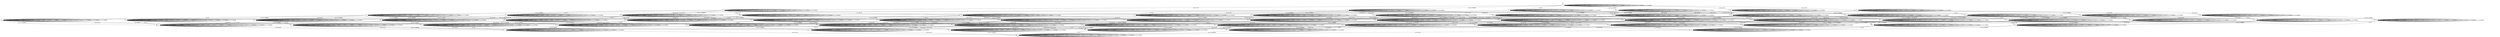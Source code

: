 digraph T2 {
0 [label="0"];
1 [label="1", shape=doublecircle];
2 [label="2"];
3 [label="3"];
4 [label="4"];
5 [label="5"];
6 [label="6"];
7 [label="7"];
8 [label="8"];
9 [label="9"];
10 [label="10"];
11 [label="11"];
12 [label="12"];
13 [label="13"];
14 [label="14"];
15 [label="15"];
16 [label="16"];
17 [label="17"];
18 [label="18"];
19 [label="19"];
20 [label="20"];
21 [label="21"];
22 [label="22"];
23 [label="23"];
24 [label="24"];
25 [label="25"];
26 [label="26"];
27 [label="27"];
28 [label="28"];
29 [label="29"];
30 [label="30"];
31 [label="31"];
32 [label="32"];
33 [label="33"];
34 [label="34"];
35 [label="35"];
36 [label="36"];
37 [label="37"];
38 [label="38"];
39 [label="39"];
40 [label="40"];
41 [label="41"];
42 [label="42"];
43 [label="43"];
44 [label="44"];
45 [label="45"];
46 [label="46"];
47 [label="47"];
48 [label="48"];
49 [label="49"];
50 [label="50"];
51 [label="51"];
52 [label="52"];
53 [label="53"];
54 [label="54"];
55 [label="55"];
56 [label="56"];
57 [label="57"];
58 [label="58"];
59 [label="59"];
60 [label="60"];
61 [label="61"];
62 [label="62"];
63 [label="63"];
0 -> 63  [label="usr1_ai3_re9"];
0 -> 0  [label="usr2_ai1_re18"];
0 -> 0  [label="usr2_ai4_VoidReply"];
0 -> 62  [label="usr1_ai1_VoidReply"];
0 -> 0  [label="usr2_ai1_re20"];
0 -> 0  [label="usr1_ai3_re17"];
0 -> 47  [label="ai1_ce1"];
0 -> 0  [label="usr1_ai3_re29"];
0 -> 0  [label="usr2_ai3_re2"];
0 -> 60  [label="usr2_ai3_re8"];
0 -> 0  [label="usr1_ai3_re36"];
0 -> 0  [label="usr2_ai3_VoidReply"];
0 -> 0  [label="usr2_ai1_VoidReply"];
0 -> 0  [label="usr2_ai1_re1"];
0 -> 58  [label="usr2_ai3_re9"];
0 -> 0  [label="usr2_ai3_re13"];
0 -> 46  [label="usr1_ai2_VoidReply"];
0 -> 0  [label="usr2_ai2_VoidReply"];
0 -> 0  [label="usr1_ai3_VoidReply"];
1 -> 1  [label="usr1_ai3_re9"];
1 -> 1  [label="usr2_ai1_re18"];
1 -> 1  [label="usr2_ai4_VoidReply"];
1 -> 1  [label="usr1_ai1_VoidReply"];
1 -> 1  [label="usr2_ai1_re20"];
1 -> 1  [label="usr1_ai3_re17"];
1 -> 1  [label="ai1_ce1"];
1 -> 1  [label="usr1_ai3_re29"];
1 -> 1  [label="usr2_ai3_re2"];
1 -> 1  [label="usr2_ai3_re8"];
1 -> 1  [label="usr1_ai3_re36"];
1 -> 1  [label="usr2_ai3_VoidReply"];
1 -> 1  [label="usr2_ai1_VoidReply"];
1 -> 1  [label="usr2_ai1_re1"];
1 -> 1  [label="usr2_ai3_re9"];
1 -> 1  [label="usr2_ai3_re13"];
1 -> 1  [label="usr1_ai2_VoidReply"];
1 -> 1  [label="usr2_ai2_VoidReply"];
1 -> 1  [label="usr1_ai3_VoidReply"];
2 -> 1  [label="usr1_ai3_re9"];
2 -> 2  [label="usr2_ai1_re18"];
2 -> 2  [label="usr2_ai4_VoidReply"];
2 -> 2  [label="usr1_ai1_VoidReply"];
2 -> 2  [label="usr2_ai1_re20"];
2 -> 2  [label="usr1_ai3_re17"];
2 -> 2  [label="ai1_ce1"];
2 -> 2  [label="usr1_ai3_re29"];
2 -> 2  [label="usr2_ai3_re2"];
2 -> 2  [label="usr2_ai3_re8"];
2 -> 2  [label="usr1_ai3_re36"];
2 -> 2  [label="usr2_ai3_VoidReply"];
2 -> 2  [label="usr2_ai1_VoidReply"];
2 -> 2  [label="usr2_ai1_re1"];
2 -> 2  [label="usr2_ai3_re9"];
2 -> 2  [label="usr2_ai3_re13"];
2 -> 2  [label="usr1_ai2_VoidReply"];
2 -> 2  [label="usr2_ai2_VoidReply"];
2 -> 2  [label="usr1_ai3_VoidReply"];
3 -> 3  [label="usr1_ai3_re9"];
3 -> 3  [label="usr2_ai1_re18"];
3 -> 3  [label="usr2_ai4_VoidReply"];
3 -> 1  [label="usr1_ai1_VoidReply"];
3 -> 3  [label="usr2_ai1_re20"];
3 -> 3  [label="usr1_ai3_re17"];
3 -> 3  [label="ai1_ce1"];
3 -> 3  [label="usr1_ai3_re29"];
3 -> 3  [label="usr2_ai3_re2"];
3 -> 3  [label="usr2_ai3_re8"];
3 -> 3  [label="usr1_ai3_re36"];
3 -> 3  [label="usr2_ai3_VoidReply"];
3 -> 3  [label="usr2_ai1_VoidReply"];
3 -> 3  [label="usr2_ai1_re1"];
3 -> 3  [label="usr2_ai3_re9"];
3 -> 3  [label="usr2_ai3_re13"];
3 -> 3  [label="usr1_ai2_VoidReply"];
3 -> 3  [label="usr2_ai2_VoidReply"];
3 -> 3  [label="usr1_ai3_VoidReply"];
4 -> 4  [label="usr1_ai3_re9"];
4 -> 4  [label="usr2_ai1_re18"];
4 -> 4  [label="usr2_ai4_VoidReply"];
4 -> 4  [label="usr1_ai1_VoidReply"];
4 -> 4  [label="usr2_ai1_re20"];
4 -> 4  [label="usr1_ai3_re17"];
4 -> 1  [label="ai1_ce1"];
4 -> 4  [label="usr1_ai3_re29"];
4 -> 4  [label="usr2_ai3_re2"];
4 -> 4  [label="usr2_ai3_re8"];
4 -> 4  [label="usr1_ai3_re36"];
4 -> 4  [label="usr2_ai3_VoidReply"];
4 -> 4  [label="usr2_ai1_VoidReply"];
4 -> 4  [label="usr2_ai1_re1"];
4 -> 4  [label="usr2_ai3_re9"];
4 -> 4  [label="usr2_ai3_re13"];
4 -> 4  [label="usr1_ai2_VoidReply"];
4 -> 4  [label="usr2_ai2_VoidReply"];
4 -> 4  [label="usr1_ai3_VoidReply"];
5 -> 5  [label="usr1_ai3_re9"];
5 -> 5  [label="usr2_ai1_re18"];
5 -> 5  [label="usr2_ai4_VoidReply"];
5 -> 5  [label="usr1_ai1_VoidReply"];
5 -> 5  [label="usr2_ai1_re20"];
5 -> 5  [label="usr1_ai3_re17"];
5 -> 5  [label="ai1_ce1"];
5 -> 5  [label="usr1_ai3_re29"];
5 -> 5  [label="usr2_ai3_re2"];
5 -> 1  [label="usr2_ai3_re8"];
5 -> 5  [label="usr1_ai3_re36"];
5 -> 5  [label="usr2_ai3_VoidReply"];
5 -> 5  [label="usr2_ai1_VoidReply"];
5 -> 5  [label="usr2_ai1_re1"];
5 -> 5  [label="usr2_ai3_re9"];
5 -> 5  [label="usr2_ai3_re13"];
5 -> 5  [label="usr1_ai2_VoidReply"];
5 -> 5  [label="usr2_ai2_VoidReply"];
5 -> 5  [label="usr1_ai3_VoidReply"];
6 -> 6  [label="usr1_ai3_re9"];
6 -> 6  [label="usr2_ai1_re18"];
6 -> 6  [label="usr2_ai4_VoidReply"];
6 -> 6  [label="usr1_ai1_VoidReply"];
6 -> 6  [label="usr2_ai1_re20"];
6 -> 6  [label="usr1_ai3_re17"];
6 -> 6  [label="ai1_ce1"];
6 -> 6  [label="usr1_ai3_re29"];
6 -> 6  [label="usr2_ai3_re2"];
6 -> 6  [label="usr2_ai3_re8"];
6 -> 6  [label="usr1_ai3_re36"];
6 -> 6  [label="usr2_ai3_VoidReply"];
6 -> 6  [label="usr2_ai1_VoidReply"];
6 -> 6  [label="usr2_ai1_re1"];
6 -> 1  [label="usr2_ai3_re9"];
6 -> 6  [label="usr2_ai3_re13"];
6 -> 6  [label="usr1_ai2_VoidReply"];
6 -> 6  [label="usr2_ai2_VoidReply"];
6 -> 6  [label="usr1_ai3_VoidReply"];
7 -> 7  [label="usr1_ai3_re9"];
7 -> 7  [label="usr2_ai1_re18"];
7 -> 7  [label="usr2_ai4_VoidReply"];
7 -> 7  [label="usr1_ai1_VoidReply"];
7 -> 7  [label="usr2_ai1_re20"];
7 -> 7  [label="usr1_ai3_re17"];
7 -> 7  [label="ai1_ce1"];
7 -> 7  [label="usr1_ai3_re29"];
7 -> 7  [label="usr2_ai3_re2"];
7 -> 7  [label="usr2_ai3_re8"];
7 -> 7  [label="usr1_ai3_re36"];
7 -> 7  [label="usr2_ai3_VoidReply"];
7 -> 7  [label="usr2_ai1_VoidReply"];
7 -> 7  [label="usr2_ai1_re1"];
7 -> 7  [label="usr2_ai3_re9"];
7 -> 7  [label="usr2_ai3_re13"];
7 -> 1  [label="usr1_ai2_VoidReply"];
7 -> 7  [label="usr2_ai2_VoidReply"];
7 -> 7  [label="usr1_ai3_VoidReply"];
8 -> 4  [label="usr1_ai3_re9"];
8 -> 8  [label="usr2_ai1_re18"];
8 -> 8  [label="usr2_ai4_VoidReply"];
8 -> 8  [label="usr1_ai1_VoidReply"];
8 -> 8  [label="usr2_ai1_re20"];
8 -> 8  [label="usr1_ai3_re17"];
8 -> 2  [label="ai1_ce1"];
8 -> 8  [label="usr1_ai3_re29"];
8 -> 8  [label="usr2_ai3_re2"];
8 -> 8  [label="usr2_ai3_re8"];
8 -> 8  [label="usr1_ai3_re36"];
8 -> 8  [label="usr2_ai3_VoidReply"];
8 -> 8  [label="usr2_ai1_VoidReply"];
8 -> 8  [label="usr2_ai1_re1"];
8 -> 8  [label="usr2_ai3_re9"];
8 -> 8  [label="usr2_ai3_re13"];
8 -> 8  [label="usr1_ai2_VoidReply"];
8 -> 8  [label="usr2_ai2_VoidReply"];
8 -> 8  [label="usr1_ai3_VoidReply"];
9 -> 9  [label="usr1_ai3_re9"];
9 -> 9  [label="usr2_ai1_re18"];
9 -> 9  [label="usr2_ai4_VoidReply"];
9 -> 4  [label="usr1_ai1_VoidReply"];
9 -> 9  [label="usr2_ai1_re20"];
9 -> 9  [label="usr1_ai3_re17"];
9 -> 3  [label="ai1_ce1"];
9 -> 9  [label="usr1_ai3_re29"];
9 -> 9  [label="usr2_ai3_re2"];
9 -> 9  [label="usr2_ai3_re8"];
9 -> 9  [label="usr1_ai3_re36"];
9 -> 9  [label="usr2_ai3_VoidReply"];
9 -> 9  [label="usr2_ai1_VoidReply"];
9 -> 9  [label="usr2_ai1_re1"];
9 -> 9  [label="usr2_ai3_re9"];
9 -> 9  [label="usr2_ai3_re13"];
9 -> 9  [label="usr1_ai2_VoidReply"];
9 -> 9  [label="usr2_ai2_VoidReply"];
9 -> 9  [label="usr1_ai3_VoidReply"];
10 -> 10  [label="usr1_ai3_re9"];
10 -> 10  [label="usr2_ai1_re18"];
10 -> 10  [label="usr2_ai4_VoidReply"];
10 -> 10  [label="usr1_ai1_VoidReply"];
10 -> 10  [label="usr2_ai1_re20"];
10 -> 10  [label="usr1_ai3_re17"];
10 -> 5  [label="ai1_ce1"];
10 -> 10  [label="usr1_ai3_re29"];
10 -> 10  [label="usr2_ai3_re2"];
10 -> 4  [label="usr2_ai3_re8"];
10 -> 10  [label="usr1_ai3_re36"];
10 -> 10  [label="usr2_ai3_VoidReply"];
10 -> 10  [label="usr2_ai1_VoidReply"];
10 -> 10  [label="usr2_ai1_re1"];
10 -> 10  [label="usr2_ai3_re9"];
10 -> 10  [label="usr2_ai3_re13"];
10 -> 10  [label="usr1_ai2_VoidReply"];
10 -> 10  [label="usr2_ai2_VoidReply"];
10 -> 10  [label="usr1_ai3_VoidReply"];
11 -> 11  [label="usr1_ai3_re9"];
11 -> 11  [label="usr2_ai1_re18"];
11 -> 11  [label="usr2_ai4_VoidReply"];
11 -> 11  [label="usr1_ai1_VoidReply"];
11 -> 11  [label="usr2_ai1_re20"];
11 -> 11  [label="usr1_ai3_re17"];
11 -> 6  [label="ai1_ce1"];
11 -> 11  [label="usr1_ai3_re29"];
11 -> 11  [label="usr2_ai3_re2"];
11 -> 11  [label="usr2_ai3_re8"];
11 -> 11  [label="usr1_ai3_re36"];
11 -> 11  [label="usr2_ai3_VoidReply"];
11 -> 11  [label="usr2_ai1_VoidReply"];
11 -> 11  [label="usr2_ai1_re1"];
11 -> 4  [label="usr2_ai3_re9"];
11 -> 11  [label="usr2_ai3_re13"];
11 -> 11  [label="usr1_ai2_VoidReply"];
11 -> 11  [label="usr2_ai2_VoidReply"];
11 -> 11  [label="usr1_ai3_VoidReply"];
12 -> 12  [label="usr1_ai3_re9"];
12 -> 12  [label="usr2_ai1_re18"];
12 -> 12  [label="usr2_ai4_VoidReply"];
12 -> 12  [label="usr1_ai1_VoidReply"];
12 -> 12  [label="usr2_ai1_re20"];
12 -> 12  [label="usr1_ai3_re17"];
12 -> 7  [label="ai1_ce1"];
12 -> 12  [label="usr1_ai3_re29"];
12 -> 12  [label="usr2_ai3_re2"];
12 -> 12  [label="usr2_ai3_re8"];
12 -> 12  [label="usr1_ai3_re36"];
12 -> 12  [label="usr2_ai3_VoidReply"];
12 -> 12  [label="usr2_ai1_VoidReply"];
12 -> 12  [label="usr2_ai1_re1"];
12 -> 12  [label="usr2_ai3_re9"];
12 -> 12  [label="usr2_ai3_re13"];
12 -> 4  [label="usr1_ai2_VoidReply"];
12 -> 12  [label="usr2_ai2_VoidReply"];
12 -> 12  [label="usr1_ai3_VoidReply"];
13 -> 5  [label="usr1_ai3_re9"];
13 -> 13  [label="usr2_ai1_re18"];
13 -> 13  [label="usr2_ai4_VoidReply"];
13 -> 13  [label="usr1_ai1_VoidReply"];
13 -> 13  [label="usr2_ai1_re20"];
13 -> 13  [label="usr1_ai3_re17"];
13 -> 13  [label="ai1_ce1"];
13 -> 13  [label="usr1_ai3_re29"];
13 -> 13  [label="usr2_ai3_re2"];
13 -> 2  [label="usr2_ai3_re8"];
13 -> 13  [label="usr1_ai3_re36"];
13 -> 13  [label="usr2_ai3_VoidReply"];
13 -> 13  [label="usr2_ai1_VoidReply"];
13 -> 13  [label="usr2_ai1_re1"];
13 -> 13  [label="usr2_ai3_re9"];
13 -> 13  [label="usr2_ai3_re13"];
13 -> 13  [label="usr1_ai2_VoidReply"];
13 -> 13  [label="usr2_ai2_VoidReply"];
13 -> 13  [label="usr1_ai3_VoidReply"];
14 -> 14  [label="usr1_ai3_re9"];
14 -> 14  [label="usr2_ai1_re18"];
14 -> 14  [label="usr2_ai4_VoidReply"];
14 -> 5  [label="usr1_ai1_VoidReply"];
14 -> 14  [label="usr2_ai1_re20"];
14 -> 14  [label="usr1_ai3_re17"];
14 -> 14  [label="ai1_ce1"];
14 -> 14  [label="usr1_ai3_re29"];
14 -> 14  [label="usr2_ai3_re2"];
14 -> 3  [label="usr2_ai3_re8"];
14 -> 14  [label="usr1_ai3_re36"];
14 -> 14  [label="usr2_ai3_VoidReply"];
14 -> 14  [label="usr2_ai1_VoidReply"];
14 -> 14  [label="usr2_ai1_re1"];
14 -> 14  [label="usr2_ai3_re9"];
14 -> 14  [label="usr2_ai3_re13"];
14 -> 14  [label="usr1_ai2_VoidReply"];
14 -> 14  [label="usr2_ai2_VoidReply"];
14 -> 14  [label="usr1_ai3_VoidReply"];
15 -> 15  [label="usr1_ai3_re9"];
15 -> 15  [label="usr2_ai1_re18"];
15 -> 15  [label="usr2_ai4_VoidReply"];
15 -> 15  [label="usr1_ai1_VoidReply"];
15 -> 15  [label="usr2_ai1_re20"];
15 -> 15  [label="usr1_ai3_re17"];
15 -> 15  [label="ai1_ce1"];
15 -> 15  [label="usr1_ai3_re29"];
15 -> 15  [label="usr2_ai3_re2"];
15 -> 6  [label="usr2_ai3_re8"];
15 -> 15  [label="usr1_ai3_re36"];
15 -> 15  [label="usr2_ai3_VoidReply"];
15 -> 15  [label="usr2_ai1_VoidReply"];
15 -> 15  [label="usr2_ai1_re1"];
15 -> 5  [label="usr2_ai3_re9"];
15 -> 15  [label="usr2_ai3_re13"];
15 -> 15  [label="usr1_ai2_VoidReply"];
15 -> 15  [label="usr2_ai2_VoidReply"];
15 -> 15  [label="usr1_ai3_VoidReply"];
16 -> 16  [label="usr1_ai3_re9"];
16 -> 16  [label="usr2_ai1_re18"];
16 -> 16  [label="usr2_ai4_VoidReply"];
16 -> 16  [label="usr1_ai1_VoidReply"];
16 -> 16  [label="usr2_ai1_re20"];
16 -> 16  [label="usr1_ai3_re17"];
16 -> 16  [label="ai1_ce1"];
16 -> 16  [label="usr1_ai3_re29"];
16 -> 16  [label="usr2_ai3_re2"];
16 -> 7  [label="usr2_ai3_re8"];
16 -> 16  [label="usr1_ai3_re36"];
16 -> 16  [label="usr2_ai3_VoidReply"];
16 -> 16  [label="usr2_ai1_VoidReply"];
16 -> 16  [label="usr2_ai1_re1"];
16 -> 16  [label="usr2_ai3_re9"];
16 -> 16  [label="usr2_ai3_re13"];
16 -> 5  [label="usr1_ai2_VoidReply"];
16 -> 16  [label="usr2_ai2_VoidReply"];
16 -> 16  [label="usr1_ai3_VoidReply"];
17 -> 3  [label="usr1_ai3_re9"];
17 -> 17  [label="usr2_ai1_re18"];
17 -> 17  [label="usr2_ai4_VoidReply"];
17 -> 2  [label="usr1_ai1_VoidReply"];
17 -> 17  [label="usr2_ai1_re20"];
17 -> 17  [label="usr1_ai3_re17"];
17 -> 17  [label="ai1_ce1"];
17 -> 17  [label="usr1_ai3_re29"];
17 -> 17  [label="usr2_ai3_re2"];
17 -> 17  [label="usr2_ai3_re8"];
17 -> 17  [label="usr1_ai3_re36"];
17 -> 17  [label="usr2_ai3_VoidReply"];
17 -> 17  [label="usr2_ai1_VoidReply"];
17 -> 17  [label="usr2_ai1_re1"];
17 -> 17  [label="usr2_ai3_re9"];
17 -> 17  [label="usr2_ai3_re13"];
17 -> 17  [label="usr1_ai2_VoidReply"];
17 -> 17  [label="usr2_ai2_VoidReply"];
17 -> 17  [label="usr1_ai3_VoidReply"];
18 -> 6  [label="usr1_ai3_re9"];
18 -> 18  [label="usr2_ai1_re18"];
18 -> 18  [label="usr2_ai4_VoidReply"];
18 -> 18  [label="usr1_ai1_VoidReply"];
18 -> 18  [label="usr2_ai1_re20"];
18 -> 18  [label="usr1_ai3_re17"];
18 -> 18  [label="ai1_ce1"];
18 -> 18  [label="usr1_ai3_re29"];
18 -> 18  [label="usr2_ai3_re2"];
18 -> 18  [label="usr2_ai3_re8"];
18 -> 18  [label="usr1_ai3_re36"];
18 -> 18  [label="usr2_ai3_VoidReply"];
18 -> 18  [label="usr2_ai1_VoidReply"];
18 -> 18  [label="usr2_ai1_re1"];
18 -> 2  [label="usr2_ai3_re9"];
18 -> 18  [label="usr2_ai3_re13"];
18 -> 18  [label="usr1_ai2_VoidReply"];
18 -> 18  [label="usr2_ai2_VoidReply"];
18 -> 18  [label="usr1_ai3_VoidReply"];
19 -> 7  [label="usr1_ai3_re9"];
19 -> 19  [label="usr2_ai1_re18"];
19 -> 19  [label="usr2_ai4_VoidReply"];
19 -> 19  [label="usr1_ai1_VoidReply"];
19 -> 19  [label="usr2_ai1_re20"];
19 -> 19  [label="usr1_ai3_re17"];
19 -> 19  [label="ai1_ce1"];
19 -> 19  [label="usr1_ai3_re29"];
19 -> 19  [label="usr2_ai3_re2"];
19 -> 19  [label="usr2_ai3_re8"];
19 -> 19  [label="usr1_ai3_re36"];
19 -> 19  [label="usr2_ai3_VoidReply"];
19 -> 19  [label="usr2_ai1_VoidReply"];
19 -> 19  [label="usr2_ai1_re1"];
19 -> 19  [label="usr2_ai3_re9"];
19 -> 19  [label="usr2_ai3_re13"];
19 -> 2  [label="usr1_ai2_VoidReply"];
19 -> 19  [label="usr2_ai2_VoidReply"];
19 -> 19  [label="usr1_ai3_VoidReply"];
20 -> 20  [label="usr1_ai3_re9"];
20 -> 20  [label="usr2_ai1_re18"];
20 -> 20  [label="usr2_ai4_VoidReply"];
20 -> 6  [label="usr1_ai1_VoidReply"];
20 -> 20  [label="usr2_ai1_re20"];
20 -> 20  [label="usr1_ai3_re17"];
20 -> 20  [label="ai1_ce1"];
20 -> 20  [label="usr1_ai3_re29"];
20 -> 20  [label="usr2_ai3_re2"];
20 -> 20  [label="usr2_ai3_re8"];
20 -> 20  [label="usr1_ai3_re36"];
20 -> 20  [label="usr2_ai3_VoidReply"];
20 -> 20  [label="usr2_ai1_VoidReply"];
20 -> 20  [label="usr2_ai1_re1"];
20 -> 3  [label="usr2_ai3_re9"];
20 -> 20  [label="usr2_ai3_re13"];
20 -> 20  [label="usr1_ai2_VoidReply"];
20 -> 20  [label="usr2_ai2_VoidReply"];
20 -> 20  [label="usr1_ai3_VoidReply"];
21 -> 21  [label="usr1_ai3_re9"];
21 -> 21  [label="usr2_ai1_re18"];
21 -> 21  [label="usr2_ai4_VoidReply"];
21 -> 21  [label="usr1_ai1_VoidReply"];
21 -> 21  [label="usr2_ai1_re20"];
21 -> 21  [label="usr1_ai3_re17"];
21 -> 21  [label="ai1_ce1"];
21 -> 21  [label="usr1_ai3_re29"];
21 -> 21  [label="usr2_ai3_re2"];
21 -> 21  [label="usr2_ai3_re8"];
21 -> 21  [label="usr1_ai3_re36"];
21 -> 21  [label="usr2_ai3_VoidReply"];
21 -> 21  [label="usr2_ai1_VoidReply"];
21 -> 21  [label="usr2_ai1_re1"];
21 -> 7  [label="usr2_ai3_re9"];
21 -> 21  [label="usr2_ai3_re13"];
21 -> 6  [label="usr1_ai2_VoidReply"];
21 -> 21  [label="usr2_ai2_VoidReply"];
21 -> 21  [label="usr1_ai3_VoidReply"];
22 -> 20  [label="usr1_ai3_re9"];
22 -> 22  [label="usr2_ai1_re18"];
22 -> 22  [label="usr2_ai4_VoidReply"];
22 -> 18  [label="usr1_ai1_VoidReply"];
22 -> 22  [label="usr2_ai1_re20"];
22 -> 22  [label="usr1_ai3_re17"];
22 -> 22  [label="ai1_ce1"];
22 -> 22  [label="usr1_ai3_re29"];
22 -> 22  [label="usr2_ai3_re2"];
22 -> 22  [label="usr2_ai3_re8"];
22 -> 22  [label="usr1_ai3_re36"];
22 -> 22  [label="usr2_ai3_VoidReply"];
22 -> 22  [label="usr2_ai1_VoidReply"];
22 -> 22  [label="usr2_ai1_re1"];
22 -> 17  [label="usr2_ai3_re9"];
22 -> 22  [label="usr2_ai3_re13"];
22 -> 22  [label="usr1_ai2_VoidReply"];
22 -> 22  [label="usr2_ai2_VoidReply"];
22 -> 22  [label="usr1_ai3_VoidReply"];
23 -> 23  [label="usr1_ai3_re9"];
23 -> 23  [label="usr2_ai1_re18"];
23 -> 23  [label="usr2_ai4_VoidReply"];
23 -> 11  [label="usr1_ai1_VoidReply"];
23 -> 23  [label="usr2_ai1_re20"];
23 -> 23  [label="usr1_ai3_re17"];
23 -> 20  [label="ai1_ce1"];
23 -> 23  [label="usr1_ai3_re29"];
23 -> 23  [label="usr2_ai3_re2"];
23 -> 23  [label="usr2_ai3_re8"];
23 -> 23  [label="usr1_ai3_re36"];
23 -> 23  [label="usr2_ai3_VoidReply"];
23 -> 23  [label="usr2_ai1_VoidReply"];
23 -> 23  [label="usr2_ai1_re1"];
23 -> 9  [label="usr2_ai3_re9"];
23 -> 23  [label="usr2_ai3_re13"];
23 -> 23  [label="usr1_ai2_VoidReply"];
23 -> 23  [label="usr2_ai2_VoidReply"];
23 -> 23  [label="usr1_ai3_VoidReply"];
24 -> 24  [label="usr1_ai3_re9"];
24 -> 24  [label="usr2_ai1_re18"];
24 -> 24  [label="usr2_ai4_VoidReply"];
24 -> 15  [label="usr1_ai1_VoidReply"];
24 -> 24  [label="usr2_ai1_re20"];
24 -> 24  [label="usr1_ai3_re17"];
24 -> 24  [label="ai1_ce1"];
24 -> 24  [label="usr1_ai3_re29"];
24 -> 24  [label="usr2_ai3_re2"];
24 -> 20  [label="usr2_ai3_re8"];
24 -> 24  [label="usr1_ai3_re36"];
24 -> 24  [label="usr2_ai3_VoidReply"];
24 -> 24  [label="usr2_ai1_VoidReply"];
24 -> 24  [label="usr2_ai1_re1"];
24 -> 14  [label="usr2_ai3_re9"];
24 -> 24  [label="usr2_ai3_re13"];
24 -> 24  [label="usr1_ai2_VoidReply"];
24 -> 24  [label="usr2_ai2_VoidReply"];
24 -> 24  [label="usr1_ai3_VoidReply"];
25 -> 25  [label="usr1_ai3_re9"];
25 -> 25  [label="usr2_ai1_re18"];
25 -> 25  [label="usr2_ai4_VoidReply"];
25 -> 21  [label="usr1_ai1_VoidReply"];
25 -> 25  [label="usr2_ai1_re20"];
25 -> 25  [label="usr1_ai3_re17"];
25 -> 25  [label="ai1_ce1"];
25 -> 25  [label="usr1_ai3_re29"];
25 -> 25  [label="usr2_ai3_re2"];
25 -> 25  [label="usr2_ai3_re8"];
25 -> 25  [label="usr1_ai3_re36"];
25 -> 25  [label="usr2_ai3_VoidReply"];
25 -> 25  [label="usr2_ai1_VoidReply"];
25 -> 25  [label="usr2_ai1_re1"];
25 -> 57  [label="usr2_ai3_re9"];
25 -> 25  [label="usr2_ai3_re13"];
25 -> 20  [label="usr1_ai2_VoidReply"];
25 -> 25  [label="usr2_ai2_VoidReply"];
25 -> 25  [label="usr1_ai3_VoidReply"];
26 -> 12  [label="usr1_ai3_re9"];
26 -> 26  [label="usr2_ai1_re18"];
26 -> 26  [label="usr2_ai4_VoidReply"];
26 -> 26  [label="usr1_ai1_VoidReply"];
26 -> 26  [label="usr2_ai1_re20"];
26 -> 26  [label="usr1_ai3_re17"];
26 -> 19  [label="ai1_ce1"];
26 -> 26  [label="usr1_ai3_re29"];
26 -> 26  [label="usr2_ai3_re2"];
26 -> 26  [label="usr2_ai3_re8"];
26 -> 26  [label="usr1_ai3_re36"];
26 -> 26  [label="usr2_ai3_VoidReply"];
26 -> 26  [label="usr2_ai1_VoidReply"];
26 -> 26  [label="usr2_ai1_re1"];
26 -> 26  [label="usr2_ai3_re9"];
26 -> 26  [label="usr2_ai3_re13"];
26 -> 8  [label="usr1_ai2_VoidReply"];
26 -> 26  [label="usr2_ai2_VoidReply"];
26 -> 26  [label="usr1_ai3_VoidReply"];
27 -> 27  [label="usr1_ai3_re9"];
27 -> 27  [label="usr2_ai1_re18"];
27 -> 27  [label="usr2_ai4_VoidReply"];
27 -> 12  [label="usr1_ai1_VoidReply"];
27 -> 27  [label="usr2_ai1_re20"];
27 -> 27  [label="usr1_ai3_re17"];
27 -> 57  [label="ai1_ce1"];
27 -> 27  [label="usr1_ai3_re29"];
27 -> 27  [label="usr2_ai3_re2"];
27 -> 27  [label="usr2_ai3_re8"];
27 -> 27  [label="usr1_ai3_re36"];
27 -> 27  [label="usr2_ai3_VoidReply"];
27 -> 27  [label="usr2_ai1_VoidReply"];
27 -> 27  [label="usr2_ai1_re1"];
27 -> 27  [label="usr2_ai3_re9"];
27 -> 27  [label="usr2_ai3_re13"];
27 -> 9  [label="usr1_ai2_VoidReply"];
27 -> 27  [label="usr2_ai2_VoidReply"];
27 -> 27  [label="usr1_ai3_VoidReply"];
28 -> 28  [label="usr1_ai3_re9"];
28 -> 28  [label="usr2_ai1_re18"];
28 -> 28  [label="usr2_ai4_VoidReply"];
28 -> 28  [label="usr1_ai1_VoidReply"];
28 -> 28  [label="usr2_ai1_re20"];
28 -> 28  [label="usr1_ai3_re17"];
28 -> 16  [label="ai1_ce1"];
28 -> 28  [label="usr1_ai3_re29"];
28 -> 28  [label="usr2_ai3_re2"];
28 -> 12  [label="usr2_ai3_re8"];
28 -> 28  [label="usr1_ai3_re36"];
28 -> 28  [label="usr2_ai3_VoidReply"];
28 -> 28  [label="usr2_ai1_VoidReply"];
28 -> 28  [label="usr2_ai1_re1"];
28 -> 28  [label="usr2_ai3_re9"];
28 -> 28  [label="usr2_ai3_re13"];
28 -> 10  [label="usr1_ai2_VoidReply"];
28 -> 28  [label="usr2_ai2_VoidReply"];
28 -> 28  [label="usr1_ai3_VoidReply"];
29 -> 29  [label="usr1_ai3_re9"];
29 -> 29  [label="usr2_ai1_re18"];
29 -> 29  [label="usr2_ai4_VoidReply"];
29 -> 29  [label="usr1_ai1_VoidReply"];
29 -> 29  [label="usr2_ai1_re20"];
29 -> 29  [label="usr1_ai3_re17"];
29 -> 21  [label="ai1_ce1"];
29 -> 29  [label="usr1_ai3_re29"];
29 -> 29  [label="usr2_ai3_re2"];
29 -> 29  [label="usr2_ai3_re8"];
29 -> 29  [label="usr1_ai3_re36"];
29 -> 29  [label="usr2_ai3_VoidReply"];
29 -> 29  [label="usr2_ai1_VoidReply"];
29 -> 29  [label="usr2_ai1_re1"];
29 -> 12  [label="usr2_ai3_re9"];
29 -> 29  [label="usr2_ai3_re13"];
29 -> 11  [label="usr1_ai2_VoidReply"];
29 -> 29  [label="usr2_ai2_VoidReply"];
29 -> 29  [label="usr1_ai3_VoidReply"];
30 -> 16  [label="usr1_ai3_re9"];
30 -> 30  [label="usr2_ai1_re18"];
30 -> 30  [label="usr2_ai4_VoidReply"];
30 -> 30  [label="usr1_ai1_VoidReply"];
30 -> 30  [label="usr2_ai1_re20"];
30 -> 30  [label="usr1_ai3_re17"];
30 -> 30  [label="ai1_ce1"];
30 -> 30  [label="usr1_ai3_re29"];
30 -> 30  [label="usr2_ai3_re2"];
30 -> 19  [label="usr2_ai3_re8"];
30 -> 30  [label="usr1_ai3_re36"];
30 -> 30  [label="usr2_ai3_VoidReply"];
30 -> 30  [label="usr2_ai1_VoidReply"];
30 -> 30  [label="usr2_ai1_re1"];
30 -> 30  [label="usr2_ai3_re9"];
30 -> 30  [label="usr2_ai3_re13"];
30 -> 13  [label="usr1_ai2_VoidReply"];
30 -> 30  [label="usr2_ai2_VoidReply"];
30 -> 30  [label="usr1_ai3_VoidReply"];
31 -> 31  [label="usr1_ai3_re9"];
31 -> 31  [label="usr2_ai1_re18"];
31 -> 31  [label="usr2_ai4_VoidReply"];
31 -> 16  [label="usr1_ai1_VoidReply"];
31 -> 31  [label="usr2_ai1_re20"];
31 -> 31  [label="usr1_ai3_re17"];
31 -> 31  [label="ai1_ce1"];
31 -> 31  [label="usr1_ai3_re29"];
31 -> 31  [label="usr2_ai3_re2"];
31 -> 57  [label="usr2_ai3_re8"];
31 -> 31  [label="usr1_ai3_re36"];
31 -> 31  [label="usr2_ai3_VoidReply"];
31 -> 31  [label="usr2_ai1_VoidReply"];
31 -> 31  [label="usr2_ai1_re1"];
31 -> 31  [label="usr2_ai3_re9"];
31 -> 31  [label="usr2_ai3_re13"];
31 -> 14  [label="usr1_ai2_VoidReply"];
31 -> 31  [label="usr2_ai2_VoidReply"];
31 -> 31  [label="usr1_ai3_VoidReply"];
32 -> 32  [label="usr1_ai3_re9"];
32 -> 32  [label="usr2_ai1_re18"];
32 -> 32  [label="usr2_ai4_VoidReply"];
32 -> 32  [label="usr1_ai1_VoidReply"];
32 -> 32  [label="usr2_ai1_re20"];
32 -> 32  [label="usr1_ai3_re17"];
32 -> 32  [label="ai1_ce1"];
32 -> 32  [label="usr1_ai3_re29"];
32 -> 32  [label="usr2_ai3_re2"];
32 -> 21  [label="usr2_ai3_re8"];
32 -> 32  [label="usr1_ai3_re36"];
32 -> 32  [label="usr2_ai3_VoidReply"];
32 -> 32  [label="usr2_ai1_VoidReply"];
32 -> 32  [label="usr2_ai1_re1"];
32 -> 16  [label="usr2_ai3_re9"];
32 -> 32  [label="usr2_ai3_re13"];
32 -> 15  [label="usr1_ai2_VoidReply"];
32 -> 32  [label="usr2_ai2_VoidReply"];
32 -> 32  [label="usr1_ai3_VoidReply"];
33 -> 14  [label="usr1_ai3_re9"];
33 -> 33  [label="usr2_ai1_re18"];
33 -> 33  [label="usr2_ai4_VoidReply"];
33 -> 13  [label="usr1_ai1_VoidReply"];
33 -> 33  [label="usr2_ai1_re20"];
33 -> 33  [label="usr1_ai3_re17"];
33 -> 33  [label="ai1_ce1"];
33 -> 33  [label="usr1_ai3_re29"];
33 -> 33  [label="usr2_ai3_re2"];
33 -> 17  [label="usr2_ai3_re8"];
33 -> 33  [label="usr1_ai3_re36"];
33 -> 33  [label="usr2_ai3_VoidReply"];
33 -> 33  [label="usr2_ai1_VoidReply"];
33 -> 33  [label="usr2_ai1_re1"];
33 -> 33  [label="usr2_ai3_re9"];
33 -> 33  [label="usr2_ai3_re13"];
33 -> 33  [label="usr1_ai2_VoidReply"];
33 -> 33  [label="usr2_ai2_VoidReply"];
33 -> 33  [label="usr1_ai3_VoidReply"];
34 -> 10  [label="usr1_ai3_re9"];
34 -> 34  [label="usr2_ai1_re18"];
34 -> 34  [label="usr2_ai4_VoidReply"];
34 -> 34  [label="usr1_ai1_VoidReply"];
34 -> 34  [label="usr2_ai1_re20"];
34 -> 34  [label="usr1_ai3_re17"];
34 -> 13  [label="ai1_ce1"];
34 -> 34  [label="usr1_ai3_re29"];
34 -> 34  [label="usr2_ai3_re2"];
34 -> 8  [label="usr2_ai3_re8"];
34 -> 34  [label="usr1_ai3_re36"];
34 -> 34  [label="usr2_ai3_VoidReply"];
34 -> 34  [label="usr2_ai1_VoidReply"];
34 -> 34  [label="usr2_ai1_re1"];
34 -> 34  [label="usr2_ai3_re9"];
34 -> 34  [label="usr2_ai3_re13"];
34 -> 34  [label="usr1_ai2_VoidReply"];
34 -> 34  [label="usr2_ai2_VoidReply"];
34 -> 34  [label="usr1_ai3_VoidReply"];
35 -> 15  [label="usr1_ai3_re9"];
35 -> 35  [label="usr2_ai1_re18"];
35 -> 35  [label="usr2_ai4_VoidReply"];
35 -> 35  [label="usr1_ai1_VoidReply"];
35 -> 35  [label="usr2_ai1_re20"];
35 -> 35  [label="usr1_ai3_re17"];
35 -> 35  [label="ai1_ce1"];
35 -> 35  [label="usr1_ai3_re29"];
35 -> 35  [label="usr2_ai3_re2"];
35 -> 18  [label="usr2_ai3_re8"];
35 -> 35  [label="usr1_ai3_re36"];
35 -> 35  [label="usr2_ai3_VoidReply"];
35 -> 35  [label="usr2_ai1_VoidReply"];
35 -> 35  [label="usr2_ai1_re1"];
35 -> 13  [label="usr2_ai3_re9"];
35 -> 35  [label="usr2_ai3_re13"];
35 -> 35  [label="usr1_ai2_VoidReply"];
35 -> 35  [label="usr2_ai2_VoidReply"];
35 -> 35  [label="usr1_ai3_VoidReply"];
36 -> 11  [label="usr1_ai3_re9"];
36 -> 36  [label="usr2_ai1_re18"];
36 -> 36  [label="usr2_ai4_VoidReply"];
36 -> 36  [label="usr1_ai1_VoidReply"];
36 -> 36  [label="usr2_ai1_re20"];
36 -> 36  [label="usr1_ai3_re17"];
36 -> 18  [label="ai1_ce1"];
36 -> 36  [label="usr1_ai3_re29"];
36 -> 36  [label="usr2_ai3_re2"];
36 -> 36  [label="usr2_ai3_re8"];
36 -> 36  [label="usr1_ai3_re36"];
36 -> 36  [label="usr2_ai3_VoidReply"];
36 -> 36  [label="usr2_ai1_VoidReply"];
36 -> 36  [label="usr2_ai1_re1"];
36 -> 8  [label="usr2_ai3_re9"];
36 -> 36  [label="usr2_ai3_re13"];
36 -> 36  [label="usr1_ai2_VoidReply"];
36 -> 36  [label="usr2_ai2_VoidReply"];
36 -> 36  [label="usr1_ai3_VoidReply"];
37 -> 21  [label="usr1_ai3_re9"];
37 -> 37  [label="usr2_ai1_re18"];
37 -> 37  [label="usr2_ai4_VoidReply"];
37 -> 37  [label="usr1_ai1_VoidReply"];
37 -> 37  [label="usr2_ai1_re20"];
37 -> 37  [label="usr1_ai3_re17"];
37 -> 37  [label="ai1_ce1"];
37 -> 37  [label="usr1_ai3_re29"];
37 -> 37  [label="usr2_ai3_re2"];
37 -> 37  [label="usr2_ai3_re8"];
37 -> 37  [label="usr1_ai3_re36"];
37 -> 37  [label="usr2_ai3_VoidReply"];
37 -> 37  [label="usr2_ai1_VoidReply"];
37 -> 37  [label="usr2_ai1_re1"];
37 -> 19  [label="usr2_ai3_re9"];
37 -> 37  [label="usr2_ai3_re13"];
37 -> 18  [label="usr1_ai2_VoidReply"];
37 -> 37  [label="usr2_ai2_VoidReply"];
37 -> 37  [label="usr1_ai3_VoidReply"];
38 -> 25  [label="usr1_ai3_re9"];
38 -> 38  [label="usr2_ai1_re18"];
38 -> 38  [label="usr2_ai4_VoidReply"];
38 -> 37  [label="usr1_ai1_VoidReply"];
38 -> 38  [label="usr2_ai1_re20"];
38 -> 38  [label="usr1_ai3_re17"];
38 -> 38  [label="ai1_ce1"];
38 -> 38  [label="usr1_ai3_re29"];
38 -> 38  [label="usr2_ai3_re2"];
38 -> 38  [label="usr2_ai3_re8"];
38 -> 38  [label="usr1_ai3_re36"];
38 -> 38  [label="usr2_ai3_VoidReply"];
38 -> 38  [label="usr2_ai1_VoidReply"];
38 -> 38  [label="usr2_ai1_re1"];
38 -> 51  [label="usr2_ai3_re9"];
38 -> 38  [label="usr2_ai3_re13"];
38 -> 22  [label="usr1_ai2_VoidReply"];
38 -> 38  [label="usr2_ai2_VoidReply"];
38 -> 38  [label="usr1_ai3_VoidReply"];
39 -> 39  [label="usr1_ai3_re9"];
39 -> 39  [label="usr2_ai1_re18"];
39 -> 39  [label="usr2_ai4_VoidReply"];
39 -> 29  [label="usr1_ai1_VoidReply"];
39 -> 39  [label="usr2_ai1_re20"];
39 -> 39  [label="usr1_ai3_re17"];
39 -> 25  [label="ai1_ce1"];
39 -> 39  [label="usr1_ai3_re29"];
39 -> 39  [label="usr2_ai3_re2"];
39 -> 39  [label="usr2_ai3_re8"];
39 -> 39  [label="usr1_ai3_re36"];
39 -> 39  [label="usr2_ai3_VoidReply"];
39 -> 39  [label="usr2_ai1_VoidReply"];
39 -> 39  [label="usr2_ai1_re1"];
39 -> 27  [label="usr2_ai3_re9"];
39 -> 39  [label="usr2_ai3_re13"];
39 -> 23  [label="usr1_ai2_VoidReply"];
39 -> 39  [label="usr2_ai2_VoidReply"];
39 -> 39  [label="usr1_ai3_VoidReply"];
40 -> 40  [label="usr1_ai3_re9"];
40 -> 40  [label="usr2_ai1_re18"];
40 -> 40  [label="usr2_ai4_VoidReply"];
40 -> 32  [label="usr1_ai1_VoidReply"];
40 -> 40  [label="usr2_ai1_re20"];
40 -> 40  [label="usr1_ai3_re17"];
40 -> 40  [label="ai1_ce1"];
40 -> 40  [label="usr1_ai3_re29"];
40 -> 40  [label="usr2_ai3_re2"];
40 -> 25  [label="usr2_ai3_re8"];
40 -> 40  [label="usr1_ai3_re36"];
40 -> 40  [label="usr2_ai3_VoidReply"];
40 -> 40  [label="usr2_ai1_VoidReply"];
40 -> 40  [label="usr2_ai1_re1"];
40 -> 31  [label="usr2_ai3_re9"];
40 -> 40  [label="usr2_ai3_re13"];
40 -> 24  [label="usr1_ai2_VoidReply"];
40 -> 40  [label="usr2_ai2_VoidReply"];
40 -> 40  [label="usr1_ai3_VoidReply"];
41 -> 49  [label="usr1_ai3_re9"];
41 -> 41  [label="usr2_ai1_re18"];
41 -> 41  [label="usr2_ai4_VoidReply"];
41 -> 34  [label="usr1_ai1_VoidReply"];
41 -> 41  [label="usr2_ai1_re20"];
41 -> 41  [label="usr1_ai3_re17"];
41 -> 33  [label="ai1_ce1"];
41 -> 41  [label="usr1_ai3_re29"];
41 -> 41  [label="usr2_ai3_re2"];
41 -> 50  [label="usr2_ai3_re8"];
41 -> 41  [label="usr1_ai3_re36"];
41 -> 41  [label="usr2_ai3_VoidReply"];
41 -> 41  [label="usr2_ai1_VoidReply"];
41 -> 41  [label="usr2_ai1_re1"];
41 -> 41  [label="usr2_ai3_re9"];
41 -> 41  [label="usr2_ai3_re13"];
41 -> 41  [label="usr1_ai2_VoidReply"];
41 -> 41  [label="usr2_ai2_VoidReply"];
41 -> 41  [label="usr1_ai3_VoidReply"];
42 -> 24  [label="usr1_ai3_re9"];
42 -> 42  [label="usr2_ai1_re18"];
42 -> 42  [label="usr2_ai4_VoidReply"];
42 -> 35  [label="usr1_ai1_VoidReply"];
42 -> 42  [label="usr2_ai1_re20"];
42 -> 42  [label="usr1_ai3_re17"];
42 -> 42  [label="ai1_ce1"];
42 -> 42  [label="usr1_ai3_re29"];
42 -> 42  [label="usr2_ai3_re2"];
42 -> 22  [label="usr2_ai3_re8"];
42 -> 42  [label="usr1_ai3_re36"];
42 -> 42  [label="usr2_ai3_VoidReply"];
42 -> 42  [label="usr2_ai1_VoidReply"];
42 -> 42  [label="usr2_ai1_re1"];
42 -> 33  [label="usr2_ai3_re9"];
42 -> 42  [label="usr2_ai3_re13"];
42 -> 42  [label="usr1_ai2_VoidReply"];
42 -> 42  [label="usr2_ai2_VoidReply"];
42 -> 42  [label="usr1_ai3_VoidReply"];
43 -> 31  [label="usr1_ai3_re9"];
43 -> 43  [label="usr2_ai1_re18"];
43 -> 43  [label="usr2_ai4_VoidReply"];
43 -> 30  [label="usr1_ai1_VoidReply"];
43 -> 43  [label="usr2_ai1_re20"];
43 -> 43  [label="usr1_ai3_re17"];
43 -> 43  [label="ai1_ce1"];
43 -> 43  [label="usr1_ai3_re29"];
43 -> 43  [label="usr2_ai3_re2"];
43 -> 51  [label="usr2_ai3_re8"];
43 -> 43  [label="usr1_ai3_re36"];
43 -> 43  [label="usr2_ai3_VoidReply"];
43 -> 43  [label="usr2_ai1_VoidReply"];
43 -> 43  [label="usr2_ai1_re1"];
43 -> 43  [label="usr2_ai3_re9"];
43 -> 43  [label="usr2_ai3_re13"];
43 -> 33  [label="usr1_ai2_VoidReply"];
43 -> 43  [label="usr2_ai2_VoidReply"];
43 -> 43  [label="usr1_ai3_VoidReply"];
44 -> 29  [label="usr1_ai3_re9"];
44 -> 44  [label="usr2_ai1_re18"];
44 -> 44  [label="usr2_ai4_VoidReply"];
44 -> 44  [label="usr1_ai1_VoidReply"];
44 -> 44  [label="usr2_ai1_re20"];
44 -> 44  [label="usr1_ai3_re17"];
44 -> 37  [label="ai1_ce1"];
44 -> 44  [label="usr1_ai3_re29"];
44 -> 44  [label="usr2_ai3_re2"];
44 -> 44  [label="usr2_ai3_re8"];
44 -> 44  [label="usr1_ai3_re36"];
44 -> 44  [label="usr2_ai3_VoidReply"];
44 -> 44  [label="usr2_ai1_VoidReply"];
44 -> 44  [label="usr2_ai1_re1"];
44 -> 26  [label="usr2_ai3_re9"];
44 -> 44  [label="usr2_ai3_re13"];
44 -> 36  [label="usr1_ai2_VoidReply"];
44 -> 44  [label="usr2_ai2_VoidReply"];
44 -> 44  [label="usr1_ai3_VoidReply"];
45 -> 32  [label="usr1_ai3_re9"];
45 -> 45  [label="usr2_ai1_re18"];
45 -> 45  [label="usr2_ai4_VoidReply"];
45 -> 45  [label="usr1_ai1_VoidReply"];
45 -> 45  [label="usr2_ai1_re20"];
45 -> 45  [label="usr1_ai3_re17"];
45 -> 45  [label="ai1_ce1"];
45 -> 45  [label="usr1_ai3_re29"];
45 -> 45  [label="usr2_ai3_re2"];
45 -> 37  [label="usr2_ai3_re8"];
45 -> 45  [label="usr1_ai3_re36"];
45 -> 45  [label="usr2_ai3_VoidReply"];
45 -> 45  [label="usr2_ai1_VoidReply"];
45 -> 45  [label="usr2_ai1_re1"];
45 -> 30  [label="usr2_ai3_re9"];
45 -> 45  [label="usr2_ai3_re13"];
45 -> 35  [label="usr1_ai2_VoidReply"];
45 -> 45  [label="usr2_ai2_VoidReply"];
45 -> 45  [label="usr1_ai3_VoidReply"];
46 -> 53  [label="usr1_ai3_re9"];
46 -> 46  [label="usr2_ai1_re18"];
46 -> 46  [label="usr2_ai4_VoidReply"];
46 -> 56  [label="usr1_ai1_VoidReply"];
46 -> 46  [label="usr2_ai1_re20"];
46 -> 46  [label="usr1_ai3_re17"];
46 -> 42  [label="ai1_ce1"];
46 -> 46  [label="usr1_ai3_re29"];
46 -> 46  [label="usr2_ai3_re2"];
46 -> 61  [label="usr2_ai3_re8"];
46 -> 46  [label="usr1_ai3_re36"];
46 -> 46  [label="usr2_ai3_VoidReply"];
46 -> 46  [label="usr2_ai1_VoidReply"];
46 -> 46  [label="usr2_ai1_re1"];
46 -> 41  [label="usr2_ai3_re9"];
46 -> 46  [label="usr2_ai3_re13"];
46 -> 46  [label="usr1_ai2_VoidReply"];
46 -> 46  [label="usr2_ai2_VoidReply"];
46 -> 46  [label="usr1_ai3_VoidReply"];
47 -> 40  [label="usr1_ai3_re9"];
47 -> 47  [label="usr2_ai1_re18"];
47 -> 47  [label="usr2_ai4_VoidReply"];
47 -> 45  [label="usr1_ai1_VoidReply"];
47 -> 47  [label="usr2_ai1_re20"];
47 -> 47  [label="usr1_ai3_re17"];
47 -> 47  [label="ai1_ce1"];
47 -> 47  [label="usr1_ai3_re29"];
47 -> 47  [label="usr2_ai3_re2"];
47 -> 38  [label="usr2_ai3_re8"];
47 -> 47  [label="usr1_ai3_re36"];
47 -> 47  [label="usr2_ai3_VoidReply"];
47 -> 47  [label="usr2_ai1_VoidReply"];
47 -> 47  [label="usr2_ai1_re1"];
47 -> 43  [label="usr2_ai3_re9"];
47 -> 47  [label="usr2_ai3_re13"];
47 -> 42  [label="usr1_ai2_VoidReply"];
47 -> 47  [label="usr2_ai2_VoidReply"];
47 -> 47  [label="usr1_ai3_VoidReply"];
48 -> 48  [label="usr1_ai3_re9"];
48 -> 48  [label="usr2_ai1_re18"];
48 -> 48  [label="usr2_ai4_VoidReply"];
48 -> 48  [label="usr1_ai1_VoidReply"];
48 -> 48  [label="usr2_ai1_re20"];
48 -> 48  [label="usr1_ai3_re17"];
48 -> 32  [label="ai1_ce1"];
48 -> 48  [label="usr1_ai3_re29"];
48 -> 48  [label="usr2_ai3_re2"];
48 -> 29  [label="usr2_ai3_re8"];
48 -> 48  [label="usr1_ai3_re36"];
48 -> 48  [label="usr2_ai3_VoidReply"];
48 -> 48  [label="usr2_ai1_VoidReply"];
48 -> 48  [label="usr2_ai1_re1"];
48 -> 28  [label="usr2_ai3_re9"];
48 -> 48  [label="usr2_ai3_re13"];
48 -> 52  [label="usr1_ai2_VoidReply"];
48 -> 48  [label="usr2_ai2_VoidReply"];
48 -> 48  [label="usr1_ai3_VoidReply"];
49 -> 49  [label="usr1_ai3_re9"];
49 -> 49  [label="usr2_ai1_re18"];
49 -> 49  [label="usr2_ai4_VoidReply"];
49 -> 10  [label="usr1_ai1_VoidReply"];
49 -> 49  [label="usr2_ai1_re20"];
49 -> 49  [label="usr1_ai3_re17"];
49 -> 14  [label="ai1_ce1"];
49 -> 49  [label="usr1_ai3_re29"];
49 -> 49  [label="usr2_ai3_re2"];
49 -> 9  [label="usr2_ai3_re8"];
49 -> 49  [label="usr1_ai3_re36"];
49 -> 49  [label="usr2_ai3_VoidReply"];
49 -> 49  [label="usr2_ai1_VoidReply"];
49 -> 49  [label="usr2_ai1_re1"];
49 -> 49  [label="usr2_ai3_re9"];
49 -> 49  [label="usr2_ai3_re13"];
49 -> 49  [label="usr1_ai2_VoidReply"];
49 -> 49  [label="usr2_ai2_VoidReply"];
49 -> 49  [label="usr1_ai3_VoidReply"];
50 -> 9  [label="usr1_ai3_re9"];
50 -> 50  [label="usr2_ai1_re18"];
50 -> 50  [label="usr2_ai4_VoidReply"];
50 -> 8  [label="usr1_ai1_VoidReply"];
50 -> 50  [label="usr2_ai1_re20"];
50 -> 50  [label="usr1_ai3_re17"];
50 -> 17  [label="ai1_ce1"];
50 -> 50  [label="usr1_ai3_re29"];
50 -> 50  [label="usr2_ai3_re2"];
50 -> 50  [label="usr2_ai3_re8"];
50 -> 50  [label="usr1_ai3_re36"];
50 -> 50  [label="usr2_ai3_VoidReply"];
50 -> 50  [label="usr2_ai1_VoidReply"];
50 -> 50  [label="usr2_ai1_re1"];
50 -> 50  [label="usr2_ai3_re9"];
50 -> 50  [label="usr2_ai3_re13"];
50 -> 50  [label="usr1_ai2_VoidReply"];
50 -> 50  [label="usr2_ai2_VoidReply"];
50 -> 50  [label="usr1_ai3_VoidReply"];
51 -> 57  [label="usr1_ai3_re9"];
51 -> 51  [label="usr2_ai1_re18"];
51 -> 51  [label="usr2_ai4_VoidReply"];
51 -> 19  [label="usr1_ai1_VoidReply"];
51 -> 51  [label="usr2_ai1_re20"];
51 -> 51  [label="usr1_ai3_re17"];
51 -> 51  [label="ai1_ce1"];
51 -> 51  [label="usr1_ai3_re29"];
51 -> 51  [label="usr2_ai3_re2"];
51 -> 51  [label="usr2_ai3_re8"];
51 -> 51  [label="usr1_ai3_re36"];
51 -> 51  [label="usr2_ai3_VoidReply"];
51 -> 51  [label="usr2_ai1_VoidReply"];
51 -> 51  [label="usr2_ai1_re1"];
51 -> 51  [label="usr2_ai3_re9"];
51 -> 51  [label="usr2_ai3_re13"];
51 -> 17  [label="usr1_ai2_VoidReply"];
51 -> 51  [label="usr2_ai2_VoidReply"];
51 -> 51  [label="usr1_ai3_VoidReply"];
52 -> 52  [label="usr1_ai3_re9"];
52 -> 52  [label="usr2_ai1_re18"];
52 -> 52  [label="usr2_ai4_VoidReply"];
52 -> 52  [label="usr1_ai1_VoidReply"];
52 -> 52  [label="usr2_ai1_re20"];
52 -> 52  [label="usr1_ai3_re17"];
52 -> 15  [label="ai1_ce1"];
52 -> 52  [label="usr1_ai3_re29"];
52 -> 52  [label="usr2_ai3_re2"];
52 -> 11  [label="usr2_ai3_re8"];
52 -> 52  [label="usr1_ai3_re36"];
52 -> 52  [label="usr2_ai3_VoidReply"];
52 -> 52  [label="usr2_ai1_VoidReply"];
52 -> 52  [label="usr2_ai1_re1"];
52 -> 10  [label="usr2_ai3_re9"];
52 -> 52  [label="usr2_ai3_re13"];
52 -> 52  [label="usr1_ai2_VoidReply"];
52 -> 52  [label="usr2_ai2_VoidReply"];
52 -> 52  [label="usr1_ai3_VoidReply"];
53 -> 53  [label="usr1_ai3_re9"];
53 -> 53  [label="usr2_ai1_re18"];
53 -> 53  [label="usr2_ai4_VoidReply"];
53 -> 52  [label="usr1_ai1_VoidReply"];
53 -> 53  [label="usr2_ai1_re20"];
53 -> 53  [label="usr1_ai3_re17"];
53 -> 24  [label="ai1_ce1"];
53 -> 53  [label="usr1_ai3_re29"];
53 -> 53  [label="usr2_ai3_re2"];
53 -> 23  [label="usr2_ai3_re8"];
53 -> 53  [label="usr1_ai3_re36"];
53 -> 53  [label="usr2_ai3_VoidReply"];
53 -> 53  [label="usr2_ai1_VoidReply"];
53 -> 53  [label="usr2_ai1_re1"];
53 -> 49  [label="usr2_ai3_re9"];
53 -> 53  [label="usr2_ai3_re13"];
53 -> 53  [label="usr1_ai2_VoidReply"];
53 -> 53  [label="usr2_ai2_VoidReply"];
53 -> 53  [label="usr1_ai3_VoidReply"];
54 -> 28  [label="usr1_ai3_re9"];
54 -> 54  [label="usr2_ai1_re18"];
54 -> 54  [label="usr2_ai4_VoidReply"];
54 -> 54  [label="usr1_ai1_VoidReply"];
54 -> 54  [label="usr2_ai1_re20"];
54 -> 54  [label="usr1_ai3_re17"];
54 -> 30  [label="ai1_ce1"];
54 -> 54  [label="usr1_ai3_re29"];
54 -> 54  [label="usr2_ai3_re2"];
54 -> 26  [label="usr2_ai3_re8"];
54 -> 54  [label="usr1_ai3_re36"];
54 -> 54  [label="usr2_ai3_VoidReply"];
54 -> 54  [label="usr2_ai1_VoidReply"];
54 -> 54  [label="usr2_ai1_re1"];
54 -> 54  [label="usr2_ai3_re9"];
54 -> 54  [label="usr2_ai3_re13"];
54 -> 34  [label="usr1_ai2_VoidReply"];
54 -> 54  [label="usr2_ai2_VoidReply"];
54 -> 54  [label="usr1_ai3_VoidReply"];
55 -> 55  [label="usr1_ai3_re9"];
55 -> 55  [label="usr2_ai1_re18"];
55 -> 55  [label="usr2_ai4_VoidReply"];
55 -> 28  [label="usr1_ai1_VoidReply"];
55 -> 55  [label="usr2_ai1_re20"];
55 -> 55  [label="usr1_ai3_re17"];
55 -> 31  [label="ai1_ce1"];
55 -> 55  [label="usr1_ai3_re29"];
55 -> 55  [label="usr2_ai3_re2"];
55 -> 27  [label="usr2_ai3_re8"];
55 -> 55  [label="usr1_ai3_re36"];
55 -> 55  [label="usr2_ai3_VoidReply"];
55 -> 55  [label="usr2_ai1_VoidReply"];
55 -> 55  [label="usr2_ai1_re1"];
55 -> 55  [label="usr2_ai3_re9"];
55 -> 55  [label="usr2_ai3_re13"];
55 -> 49  [label="usr1_ai2_VoidReply"];
55 -> 55  [label="usr2_ai2_VoidReply"];
55 -> 55  [label="usr1_ai3_VoidReply"];
56 -> 52  [label="usr1_ai3_re9"];
56 -> 56  [label="usr2_ai1_re18"];
56 -> 56  [label="usr2_ai4_VoidReply"];
56 -> 56  [label="usr1_ai1_VoidReply"];
56 -> 56  [label="usr2_ai1_re20"];
56 -> 56  [label="usr1_ai3_re17"];
56 -> 35  [label="ai1_ce1"];
56 -> 56  [label="usr1_ai3_re29"];
56 -> 56  [label="usr2_ai3_re2"];
56 -> 36  [label="usr2_ai3_re8"];
56 -> 56  [label="usr1_ai3_re36"];
56 -> 56  [label="usr2_ai3_VoidReply"];
56 -> 56  [label="usr2_ai1_VoidReply"];
56 -> 56  [label="usr2_ai1_re1"];
56 -> 34  [label="usr2_ai3_re9"];
56 -> 56  [label="usr2_ai3_re13"];
56 -> 56  [label="usr1_ai2_VoidReply"];
56 -> 56  [label="usr2_ai2_VoidReply"];
56 -> 56  [label="usr1_ai3_VoidReply"];
57 -> 57  [label="usr1_ai3_re9"];
57 -> 57  [label="usr2_ai1_re18"];
57 -> 57  [label="usr2_ai4_VoidReply"];
57 -> 7  [label="usr1_ai1_VoidReply"];
57 -> 57  [label="usr2_ai1_re20"];
57 -> 57  [label="usr1_ai3_re17"];
57 -> 57  [label="ai1_ce1"];
57 -> 57  [label="usr1_ai3_re29"];
57 -> 57  [label="usr2_ai3_re2"];
57 -> 57  [label="usr2_ai3_re8"];
57 -> 57  [label="usr1_ai3_re36"];
57 -> 57  [label="usr2_ai3_VoidReply"];
57 -> 57  [label="usr2_ai1_VoidReply"];
57 -> 57  [label="usr2_ai1_re1"];
57 -> 57  [label="usr2_ai3_re9"];
57 -> 57  [label="usr2_ai3_re13"];
57 -> 3  [label="usr1_ai2_VoidReply"];
57 -> 57  [label="usr2_ai2_VoidReply"];
57 -> 57  [label="usr1_ai3_VoidReply"];
58 -> 55  [label="usr1_ai3_re9"];
58 -> 58  [label="usr2_ai1_re18"];
58 -> 58  [label="usr2_ai4_VoidReply"];
58 -> 54  [label="usr1_ai1_VoidReply"];
58 -> 58  [label="usr2_ai1_re20"];
58 -> 58  [label="usr1_ai3_re17"];
58 -> 43  [label="ai1_ce1"];
58 -> 58  [label="usr1_ai3_re29"];
58 -> 58  [label="usr2_ai3_re2"];
58 -> 59  [label="usr2_ai3_re8"];
58 -> 58  [label="usr1_ai3_re36"];
58 -> 58  [label="usr2_ai3_VoidReply"];
58 -> 58  [label="usr2_ai1_VoidReply"];
58 -> 58  [label="usr2_ai1_re1"];
58 -> 58  [label="usr2_ai3_re9"];
58 -> 58  [label="usr2_ai3_re13"];
58 -> 41  [label="usr1_ai2_VoidReply"];
58 -> 58  [label="usr2_ai2_VoidReply"];
58 -> 58  [label="usr1_ai3_VoidReply"];
59 -> 27  [label="usr1_ai3_re9"];
59 -> 59  [label="usr2_ai1_re18"];
59 -> 59  [label="usr2_ai4_VoidReply"];
59 -> 26  [label="usr1_ai1_VoidReply"];
59 -> 59  [label="usr2_ai1_re20"];
59 -> 59  [label="usr1_ai3_re17"];
59 -> 51  [label="ai1_ce1"];
59 -> 59  [label="usr1_ai3_re29"];
59 -> 59  [label="usr2_ai3_re2"];
59 -> 59  [label="usr2_ai3_re8"];
59 -> 59  [label="usr1_ai3_re36"];
59 -> 59  [label="usr2_ai3_VoidReply"];
59 -> 59  [label="usr2_ai1_VoidReply"];
59 -> 59  [label="usr2_ai1_re1"];
59 -> 59  [label="usr2_ai3_re9"];
59 -> 59  [label="usr2_ai3_re13"];
59 -> 50  [label="usr1_ai2_VoidReply"];
59 -> 59  [label="usr2_ai2_VoidReply"];
59 -> 59  [label="usr1_ai3_VoidReply"];
60 -> 39  [label="usr1_ai3_re9"];
60 -> 60  [label="usr2_ai1_re18"];
60 -> 60  [label="usr2_ai4_VoidReply"];
60 -> 44  [label="usr1_ai1_VoidReply"];
60 -> 60  [label="usr2_ai1_re20"];
60 -> 60  [label="usr1_ai3_re17"];
60 -> 38  [label="ai1_ce1"];
60 -> 60  [label="usr1_ai3_re29"];
60 -> 60  [label="usr2_ai3_re2"];
60 -> 60  [label="usr2_ai3_re8"];
60 -> 60  [label="usr1_ai3_re36"];
60 -> 60  [label="usr2_ai3_VoidReply"];
60 -> 60  [label="usr2_ai1_VoidReply"];
60 -> 60  [label="usr2_ai1_re1"];
60 -> 59  [label="usr2_ai3_re9"];
60 -> 60  [label="usr2_ai3_re13"];
60 -> 61  [label="usr1_ai2_VoidReply"];
60 -> 60  [label="usr2_ai2_VoidReply"];
60 -> 60  [label="usr1_ai3_VoidReply"];
61 -> 23  [label="usr1_ai3_re9"];
61 -> 61  [label="usr2_ai1_re18"];
61 -> 61  [label="usr2_ai4_VoidReply"];
61 -> 36  [label="usr1_ai1_VoidReply"];
61 -> 61  [label="usr2_ai1_re20"];
61 -> 61  [label="usr1_ai3_re17"];
61 -> 22  [label="ai1_ce1"];
61 -> 61  [label="usr1_ai3_re29"];
61 -> 61  [label="usr2_ai3_re2"];
61 -> 61  [label="usr2_ai3_re8"];
61 -> 61  [label="usr1_ai3_re36"];
61 -> 61  [label="usr2_ai3_VoidReply"];
61 -> 61  [label="usr2_ai1_VoidReply"];
61 -> 61  [label="usr2_ai1_re1"];
61 -> 50  [label="usr2_ai3_re9"];
61 -> 61  [label="usr2_ai3_re13"];
61 -> 61  [label="usr1_ai2_VoidReply"];
61 -> 61  [label="usr2_ai2_VoidReply"];
61 -> 61  [label="usr1_ai3_VoidReply"];
62 -> 48  [label="usr1_ai3_re9"];
62 -> 62  [label="usr2_ai1_re18"];
62 -> 62  [label="usr2_ai4_VoidReply"];
62 -> 62  [label="usr1_ai1_VoidReply"];
62 -> 62  [label="usr2_ai1_re20"];
62 -> 62  [label="usr1_ai3_re17"];
62 -> 45  [label="ai1_ce1"];
62 -> 62  [label="usr1_ai3_re29"];
62 -> 62  [label="usr2_ai3_re2"];
62 -> 44  [label="usr2_ai3_re8"];
62 -> 62  [label="usr1_ai3_re36"];
62 -> 62  [label="usr2_ai3_VoidReply"];
62 -> 62  [label="usr2_ai1_VoidReply"];
62 -> 62  [label="usr2_ai1_re1"];
62 -> 54  [label="usr2_ai3_re9"];
62 -> 62  [label="usr2_ai3_re13"];
62 -> 56  [label="usr1_ai2_VoidReply"];
62 -> 62  [label="usr2_ai2_VoidReply"];
62 -> 62  [label="usr1_ai3_VoidReply"];
63 -> 63  [label="usr1_ai3_re9"];
63 -> 63  [label="usr2_ai1_re18"];
63 -> 63  [label="usr2_ai4_VoidReply"];
63 -> 48  [label="usr1_ai1_VoidReply"];
63 -> 63  [label="usr2_ai1_re20"];
63 -> 63  [label="usr1_ai3_re17"];
63 -> 40  [label="ai1_ce1"];
63 -> 63  [label="usr1_ai3_re29"];
63 -> 63  [label="usr2_ai3_re2"];
63 -> 39  [label="usr2_ai3_re8"];
63 -> 63  [label="usr1_ai3_re36"];
63 -> 63  [label="usr2_ai3_VoidReply"];
63 -> 63  [label="usr2_ai1_VoidReply"];
63 -> 63  [label="usr2_ai1_re1"];
63 -> 55  [label="usr2_ai3_re9"];
63 -> 63  [label="usr2_ai3_re13"];
63 -> 53  [label="usr1_ai2_VoidReply"];
63 -> 63  [label="usr2_ai2_VoidReply"];
63 -> 63  [label="usr1_ai3_VoidReply"];
__start0 [label="", shape=none];
__start0 -> 0  [label=""];
}
